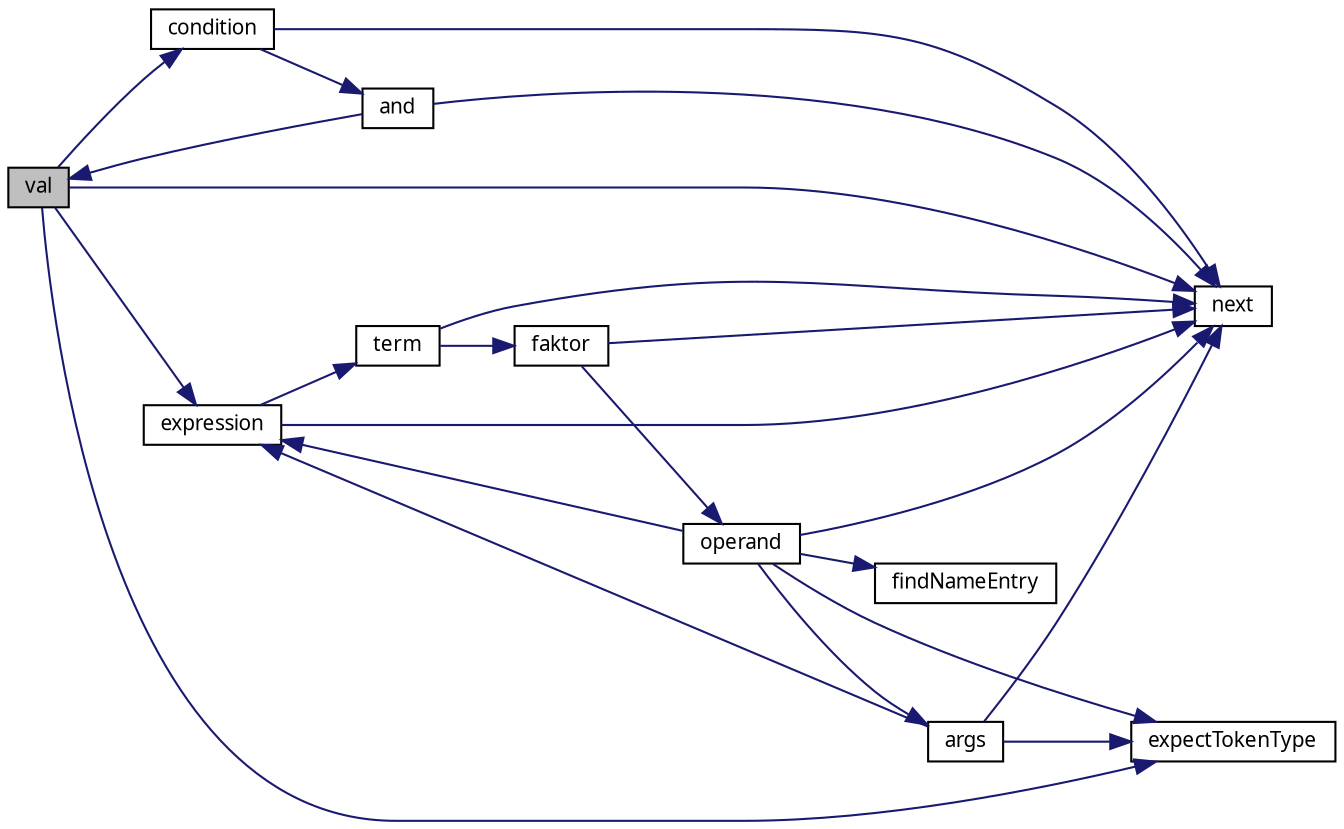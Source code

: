 digraph "val"
{
 // LATEX_PDF_SIZE
  edge [fontname="LiberationSans-Regular.ttf",fontsize="10",labelfontname="LiberationSans-Regular.ttf",labelfontsize="10"];
  node [fontname="LiberationSans-Regular.ttf",fontsize="10",shape=record];
  rankdir="LR";
  Node1 [label="val",height=0.2,width=0.4,color="black", fillcolor="grey75", style="filled", fontcolor="black",tooltip="Parsen von Wahrheitswerten (ToDo)"];
  Node1 -> Node2 [color="midnightblue",fontsize="10",style="solid",fontname="LiberationSans-Regular.ttf"];
  Node2 [label="condition",height=0.2,width=0.4,color="black", fillcolor="white", style="filled",URL="$parse_8c.html#a953fce1ce73d9322eec5ab8d8927cca4",tooltip="Parsen logischer Ausdrücke."];
  Node2 -> Node3 [color="midnightblue",fontsize="10",style="solid",fontname="LiberationSans-Regular.ttf"];
  Node3 [label="and",height=0.2,width=0.4,color="black", fillcolor="white", style="filled",URL="$parse_8c.html#a486115f3279c9a99d32888aa9b4122e3",tooltip="Parsen logischer UND-Ausdrücke."];
  Node3 -> Node4 [color="midnightblue",fontsize="10",style="solid",fontname="LiberationSans-Regular.ttf"];
  Node4 [label="next",height=0.2,width=0.4,color="black", fillcolor="white", style="filled",URL="$parse_8c.html#a787ad0ee03f539f4a2904660bb6b8ce7",tooltip="aktuellen Token auf den Nächsten setzen"];
  Node3 -> Node1 [color="midnightblue",fontsize="10",style="solid",fontname="LiberationSans-Regular.ttf"];
  Node2 -> Node4 [color="midnightblue",fontsize="10",style="solid",fontname="LiberationSans-Regular.ttf"];
  Node1 -> Node5 [color="midnightblue",fontsize="10",style="solid",fontname="LiberationSans-Regular.ttf"];
  Node5 [label="expectTokenType",height=0.2,width=0.4,color="black", fillcolor="white", style="filled",URL="$parse_8c.html#a72766d9d606eee9f4032df8622a6d70d",tooltip="Überprüfung, ob der aktuelle Token dem erwartetem Typen entspricht -> Fehlermeldung + Programmabbruch..."];
  Node1 -> Node6 [color="midnightblue",fontsize="10",style="solid",fontname="LiberationSans-Regular.ttf"];
  Node6 [label="expression",height=0.2,width=0.4,color="black", fillcolor="white", style="filled",URL="$parse_8c.html#ae1b73fa9a679f12f99603a8e036f29a1",tooltip="Parsen von mathematischen Ausdrücken."];
  Node6 -> Node4 [color="midnightblue",fontsize="10",style="solid",fontname="LiberationSans-Regular.ttf"];
  Node6 -> Node7 [color="midnightblue",fontsize="10",style="solid",fontname="LiberationSans-Regular.ttf"];
  Node7 [label="term",height=0.2,width=0.4,color="black", fillcolor="white", style="filled",URL="$parse_8c.html#a8455fef910204ded541f8f1aa43f2a69",tooltip="Parsen von Termen."];
  Node7 -> Node8 [color="midnightblue",fontsize="10",style="solid",fontname="LiberationSans-Regular.ttf"];
  Node8 [label="faktor",height=0.2,width=0.4,color="black", fillcolor="white", style="filled",URL="$parse_8c.html#a340afd1a010d6fc6a7d4ed1f4cd0abbf",tooltip="Parsen von Faktoren."];
  Node8 -> Node4 [color="midnightblue",fontsize="10",style="solid",fontname="LiberationSans-Regular.ttf"];
  Node8 -> Node9 [color="midnightblue",fontsize="10",style="solid",fontname="LiberationSans-Regular.ttf"];
  Node9 [label="operand",height=0.2,width=0.4,color="black", fillcolor="white", style="filled",URL="$parse_8c.html#ab9515122dd01b9c3bf6934505b9d6106",tooltip="Parsen von Operanden."];
  Node9 -> Node10 [color="midnightblue",fontsize="10",style="solid",fontname="LiberationSans-Regular.ttf"];
  Node10 [label="args",height=0.2,width=0.4,color="black", fillcolor="white", style="filled",URL="$parse_8c.html#a2163d6cb4e700c66c35600edcc97aee7",tooltip="Parsen von Argument-Listen."];
  Node10 -> Node5 [color="midnightblue",fontsize="10",style="solid",fontname="LiberationSans-Regular.ttf"];
  Node10 -> Node6 [color="midnightblue",fontsize="10",style="solid",fontname="LiberationSans-Regular.ttf"];
  Node10 -> Node4 [color="midnightblue",fontsize="10",style="solid",fontname="LiberationSans-Regular.ttf"];
  Node9 -> Node5 [color="midnightblue",fontsize="10",style="solid",fontname="LiberationSans-Regular.ttf"];
  Node9 -> Node6 [color="midnightblue",fontsize="10",style="solid",fontname="LiberationSans-Regular.ttf"];
  Node9 -> Node11 [color="midnightblue",fontsize="10",style="solid",fontname="LiberationSans-Regular.ttf"];
  Node11 [label="findNameEntry",height=0.2,width=0.4,color="black", fillcolor="white", style="filled",URL="$parse_8c.html#a0f9a0aa6c8d036339d3a494c17e1320d",tooltip="Lineare Suche eines Namens in der Namenstabelle (quick and dirty Lösung -> normalerweise sind Hashtab..."];
  Node9 -> Node4 [color="midnightblue",fontsize="10",style="solid",fontname="LiberationSans-Regular.ttf"];
  Node7 -> Node4 [color="midnightblue",fontsize="10",style="solid",fontname="LiberationSans-Regular.ttf"];
  Node1 -> Node4 [color="midnightblue",fontsize="10",style="solid",fontname="LiberationSans-Regular.ttf"];
}
